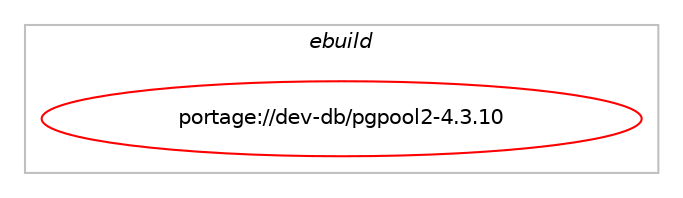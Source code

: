 digraph prolog {

# *************
# Graph options
# *************

newrank=true;
concentrate=true;
compound=true;
graph [rankdir=LR,fontname=Helvetica,fontsize=10,ranksep=1.5];#, ranksep=2.5, nodesep=0.2];
edge  [arrowhead=vee];
node  [fontname=Helvetica,fontsize=10];

# **********
# The ebuild
# **********

subgraph cluster_leftcol {
color=gray;
label=<<i>ebuild</i>>;
id [label="portage://dev-db/pgpool2-4.3.10", color=red, width=4, href="../dev-db/pgpool2-4.3.10.svg"];
}

# ****************
# The dependencies
# ****************

subgraph cluster_midcol {
color=gray;
label=<<i>dependencies</i>>;
subgraph cluster_compile {
fillcolor="#eeeeee";
style=filled;
label=<<i>compile</i>>;
# *** BEGIN UNKNOWN DEPENDENCY TYPE (TODO) ***
# id -> equal(use_conditional_group(positive,memcached,portage://dev-db/pgpool2-4.3.10,[package_dependency(portage://dev-db/pgpool2-4.3.10,install,no,dev-libs,libmemcached,none,[,,],[],[])]))
# *** END UNKNOWN DEPENDENCY TYPE (TODO) ***

# *** BEGIN UNKNOWN DEPENDENCY TYPE (TODO) ***
# id -> equal(use_conditional_group(positive,pam,portage://dev-db/pgpool2-4.3.10,[package_dependency(portage://dev-db/pgpool2-4.3.10,install,no,sys-auth,pambase,none,[,,],[],[])]))
# *** END UNKNOWN DEPENDENCY TYPE (TODO) ***

# *** BEGIN UNKNOWN DEPENDENCY TYPE (TODO) ***
# id -> equal(use_conditional_group(positive,postgres_targets_postgres12,portage://dev-db/pgpool2-4.3.10,[package_dependency(portage://dev-db/pgpool2-4.3.10,install,no,dev-db,postgresql,none,[,,],[slot(12),equal],[])]))
# *** END UNKNOWN DEPENDENCY TYPE (TODO) ***

# *** BEGIN UNKNOWN DEPENDENCY TYPE (TODO) ***
# id -> equal(use_conditional_group(positive,postgres_targets_postgres13,portage://dev-db/pgpool2-4.3.10,[package_dependency(portage://dev-db/pgpool2-4.3.10,install,no,dev-db,postgresql,none,[,,],[slot(13),equal],[])]))
# *** END UNKNOWN DEPENDENCY TYPE (TODO) ***

# *** BEGIN UNKNOWN DEPENDENCY TYPE (TODO) ***
# id -> equal(use_conditional_group(positive,postgres_targets_postgres14,portage://dev-db/pgpool2-4.3.10,[package_dependency(portage://dev-db/pgpool2-4.3.10,install,no,dev-db,postgresql,none,[,,],[slot(14),equal],[])]))
# *** END UNKNOWN DEPENDENCY TYPE (TODO) ***

# *** BEGIN UNKNOWN DEPENDENCY TYPE (TODO) ***
# id -> equal(use_conditional_group(positive,postgres_targets_postgres15,portage://dev-db/pgpool2-4.3.10,[package_dependency(portage://dev-db/pgpool2-4.3.10,install,no,dev-db,postgresql,none,[,,],[slot(15),equal],[])]))
# *** END UNKNOWN DEPENDENCY TYPE (TODO) ***

# *** BEGIN UNKNOWN DEPENDENCY TYPE (TODO) ***
# id -> equal(use_conditional_group(positive,ssl,portage://dev-db/pgpool2-4.3.10,[package_dependency(portage://dev-db/pgpool2-4.3.10,install,no,dev-libs,openssl,none,[,,],[slot(0),equal],[])]))
# *** END UNKNOWN DEPENDENCY TYPE (TODO) ***

# *** BEGIN UNKNOWN DEPENDENCY TYPE (TODO) ***
# id -> equal(package_dependency(portage://dev-db/pgpool2-4.3.10,install,no,acct-user,pgpool,none,[,,],[],[]))
# *** END UNKNOWN DEPENDENCY TYPE (TODO) ***

# *** BEGIN UNKNOWN DEPENDENCY TYPE (TODO) ***
# id -> equal(package_dependency(portage://dev-db/pgpool2-4.3.10,install,no,net-libs,libnsl,none,[,,],[slot(0),equal],[]))
# *** END UNKNOWN DEPENDENCY TYPE (TODO) ***

# *** BEGIN UNKNOWN DEPENDENCY TYPE (TODO) ***
# id -> equal(package_dependency(portage://dev-db/pgpool2-4.3.10,install,no,sys-devel,bison,none,[,,],[],[]))
# *** END UNKNOWN DEPENDENCY TYPE (TODO) ***

# *** BEGIN UNKNOWN DEPENDENCY TYPE (TODO) ***
# id -> equal(package_dependency(portage://dev-db/pgpool2-4.3.10,install,no,virtual,libcrypt,none,[,,],any_same_slot,[]))
# *** END UNKNOWN DEPENDENCY TYPE (TODO) ***

# *** BEGIN UNKNOWN DEPENDENCY TYPE (TODO) ***
# id -> equal(package_dependency(portage://dev-db/pgpool2-4.3.10,install,no,virtual,pkgconfig,none,[,,],[],[]))
# *** END UNKNOWN DEPENDENCY TYPE (TODO) ***

}
subgraph cluster_compileandrun {
fillcolor="#eeeeee";
style=filled;
label=<<i>compile and run</i>>;
}
subgraph cluster_run {
fillcolor="#eeeeee";
style=filled;
label=<<i>run</i>>;
# *** BEGIN UNKNOWN DEPENDENCY TYPE (TODO) ***
# id -> equal(use_conditional_group(positive,memcached,portage://dev-db/pgpool2-4.3.10,[package_dependency(portage://dev-db/pgpool2-4.3.10,run,no,dev-libs,libmemcached,none,[,,],[],[])]))
# *** END UNKNOWN DEPENDENCY TYPE (TODO) ***

# *** BEGIN UNKNOWN DEPENDENCY TYPE (TODO) ***
# id -> equal(use_conditional_group(positive,pam,portage://dev-db/pgpool2-4.3.10,[package_dependency(portage://dev-db/pgpool2-4.3.10,run,no,sys-auth,pambase,none,[,,],[],[])]))
# *** END UNKNOWN DEPENDENCY TYPE (TODO) ***

# *** BEGIN UNKNOWN DEPENDENCY TYPE (TODO) ***
# id -> equal(use_conditional_group(positive,postgres_targets_postgres12,portage://dev-db/pgpool2-4.3.10,[package_dependency(portage://dev-db/pgpool2-4.3.10,run,no,dev-db,postgresql,none,[,,],[slot(12),equal],[])]))
# *** END UNKNOWN DEPENDENCY TYPE (TODO) ***

# *** BEGIN UNKNOWN DEPENDENCY TYPE (TODO) ***
# id -> equal(use_conditional_group(positive,postgres_targets_postgres13,portage://dev-db/pgpool2-4.3.10,[package_dependency(portage://dev-db/pgpool2-4.3.10,run,no,dev-db,postgresql,none,[,,],[slot(13),equal],[])]))
# *** END UNKNOWN DEPENDENCY TYPE (TODO) ***

# *** BEGIN UNKNOWN DEPENDENCY TYPE (TODO) ***
# id -> equal(use_conditional_group(positive,postgres_targets_postgres14,portage://dev-db/pgpool2-4.3.10,[package_dependency(portage://dev-db/pgpool2-4.3.10,run,no,dev-db,postgresql,none,[,,],[slot(14),equal],[])]))
# *** END UNKNOWN DEPENDENCY TYPE (TODO) ***

# *** BEGIN UNKNOWN DEPENDENCY TYPE (TODO) ***
# id -> equal(use_conditional_group(positive,postgres_targets_postgres15,portage://dev-db/pgpool2-4.3.10,[package_dependency(portage://dev-db/pgpool2-4.3.10,run,no,dev-db,postgresql,none,[,,],[slot(15),equal],[])]))
# *** END UNKNOWN DEPENDENCY TYPE (TODO) ***

# *** BEGIN UNKNOWN DEPENDENCY TYPE (TODO) ***
# id -> equal(use_conditional_group(positive,ssl,portage://dev-db/pgpool2-4.3.10,[package_dependency(portage://dev-db/pgpool2-4.3.10,run,no,dev-libs,openssl,none,[,,],[slot(0),equal],[])]))
# *** END UNKNOWN DEPENDENCY TYPE (TODO) ***

# *** BEGIN UNKNOWN DEPENDENCY TYPE (TODO) ***
# id -> equal(package_dependency(portage://dev-db/pgpool2-4.3.10,run,no,acct-user,pgpool,none,[,,],[],[]))
# *** END UNKNOWN DEPENDENCY TYPE (TODO) ***

# *** BEGIN UNKNOWN DEPENDENCY TYPE (TODO) ***
# id -> equal(package_dependency(portage://dev-db/pgpool2-4.3.10,run,no,net-libs,libnsl,none,[,,],[slot(0),equal],[]))
# *** END UNKNOWN DEPENDENCY TYPE (TODO) ***

# *** BEGIN UNKNOWN DEPENDENCY TYPE (TODO) ***
# id -> equal(package_dependency(portage://dev-db/pgpool2-4.3.10,run,no,virtual,libcrypt,none,[,,],any_same_slot,[]))
# *** END UNKNOWN DEPENDENCY TYPE (TODO) ***

}
}

# **************
# The candidates
# **************

subgraph cluster_choices {
rank=same;
color=gray;
label=<<i>candidates</i>>;

}

}
